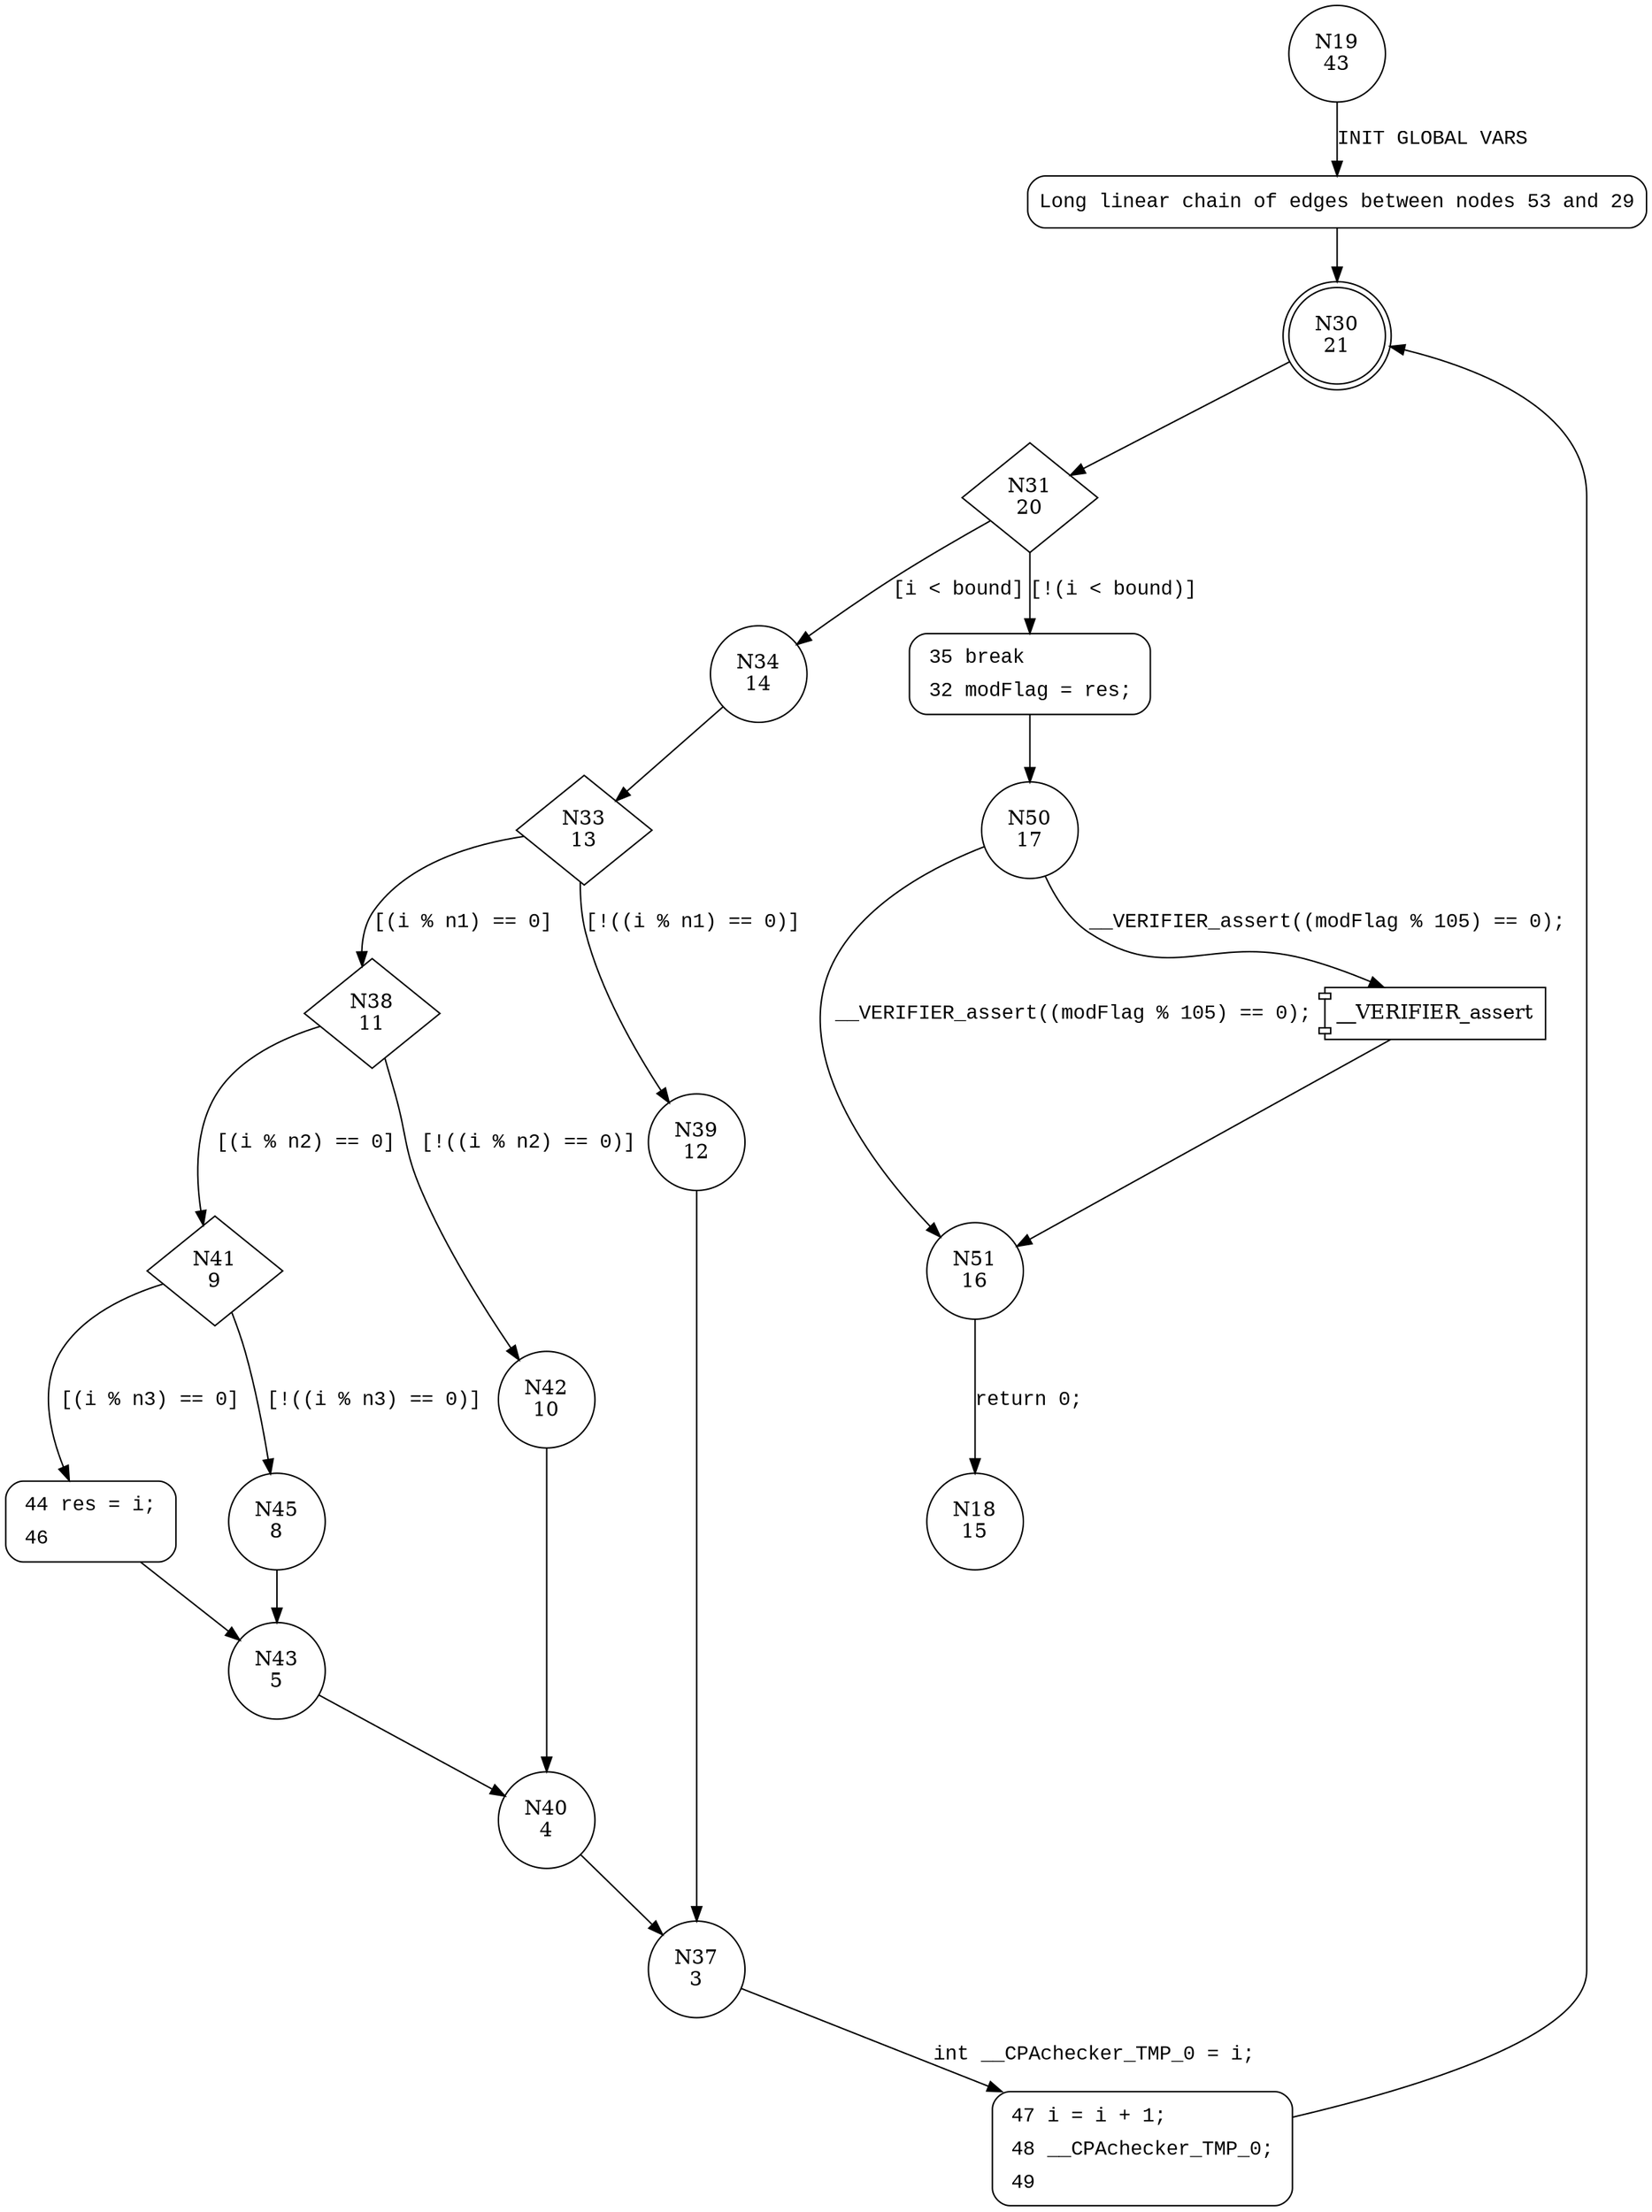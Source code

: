 digraph main {
19 [shape="circle" label="N19\n43"]
53 [shape="circle" label="N53\n42"]
30 [shape="doublecircle" label="N30\n21"]
31 [shape="diamond" label="N31\n20"]
34 [shape="circle" label="N34\n14"]
35 [shape="circle" label="N35\n19"]
50 [shape="circle" label="N50\n17"]
51 [shape="circle" label="N51\n16"]
18 [shape="circle" label="N18\n15"]
33 [shape="diamond" label="N33\n13"]
38 [shape="diamond" label="N38\n11"]
39 [shape="circle" label="N39\n12"]
37 [shape="circle" label="N37\n3"]
47 [shape="circle" label="N47\n2"]
41 [shape="diamond" label="N41\n9"]
42 [shape="circle" label="N42\n10"]
40 [shape="circle" label="N40\n4"]
44 [shape="circle" label="N44\n7"]
45 [shape="circle" label="N45\n8"]
43 [shape="circle" label="N43\n5"]
53 [style="filled,bold" penwidth="1" fillcolor="white" fontname="Courier New" shape="Mrecord" label="Long linear chain of edges between nodes 53 and 29"]
53 -> 30[label=""]
35 [style="filled,bold" penwidth="1" fillcolor="white" fontname="Courier New" shape="Mrecord" label=<<table border="0" cellborder="0" cellpadding="3" bgcolor="white"><tr><td align="right">35</td><td align="left">break</td></tr><tr><td align="right">32</td><td align="left">modFlag = res;</td></tr></table>>]
35 -> 50[label=""]
47 [style="filled,bold" penwidth="1" fillcolor="white" fontname="Courier New" shape="Mrecord" label=<<table border="0" cellborder="0" cellpadding="3" bgcolor="white"><tr><td align="right">47</td><td align="left">i = i + 1;</td></tr><tr><td align="right">48</td><td align="left">__CPAchecker_TMP_0;</td></tr><tr><td align="right">49</td><td align="left"></td></tr></table>>]
47 -> 30[label=""]
44 [style="filled,bold" penwidth="1" fillcolor="white" fontname="Courier New" shape="Mrecord" label=<<table border="0" cellborder="0" cellpadding="3" bgcolor="white"><tr><td align="right">44</td><td align="left">res = i;</td></tr><tr><td align="right">46</td><td align="left"></td></tr></table>>]
44 -> 43[label=""]
19 -> 53 [label="INIT GLOBAL VARS" fontname="Courier New"]
30 -> 31 [label="" fontname="Courier New"]
31 -> 34 [label="[i < bound]" fontname="Courier New"]
31 -> 35 [label="[!(i < bound)]" fontname="Courier New"]
100001 [shape="component" label="__VERIFIER_assert"]
50 -> 100001 [label="__VERIFIER_assert((modFlag % 105) == 0);" fontname="Courier New"]
100001 -> 51 [label="" fontname="Courier New"]
50 -> 51 [label="__VERIFIER_assert((modFlag % 105) == 0);" fontname="Courier New"]
51 -> 18 [label="return 0;" fontname="Courier New"]
33 -> 38 [label="[(i % n1) == 0]" fontname="Courier New"]
33 -> 39 [label="[!((i % n1) == 0)]" fontname="Courier New"]
37 -> 47 [label="int __CPAchecker_TMP_0 = i;" fontname="Courier New"]
38 -> 41 [label="[(i % n2) == 0]" fontname="Courier New"]
38 -> 42 [label="[!((i % n2) == 0)]" fontname="Courier New"]
40 -> 37 [label="" fontname="Courier New"]
41 -> 44 [label="[(i % n3) == 0]" fontname="Courier New"]
41 -> 45 [label="[!((i % n3) == 0)]" fontname="Courier New"]
43 -> 40 [label="" fontname="Courier New"]
34 -> 33 [label="" fontname="Courier New"]
39 -> 37 [label="" fontname="Courier New"]
42 -> 40 [label="" fontname="Courier New"]
45 -> 43 [label="" fontname="Courier New"]
}